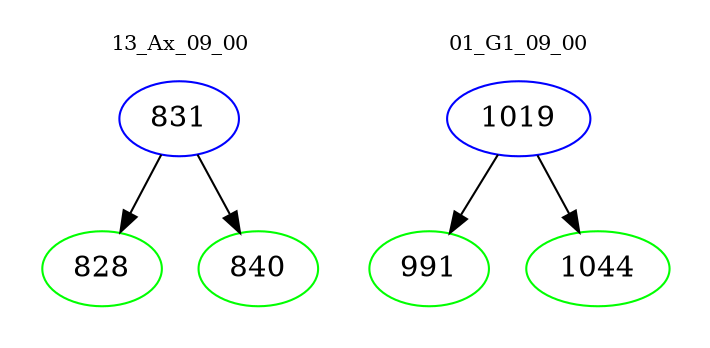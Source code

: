 digraph{
subgraph cluster_0 {
color = white
label = "13_Ax_09_00";
fontsize=10;
T0_831 [label="831", color="blue"]
T0_831 -> T0_828 [color="black"]
T0_828 [label="828", color="green"]
T0_831 -> T0_840 [color="black"]
T0_840 [label="840", color="green"]
}
subgraph cluster_1 {
color = white
label = "01_G1_09_00";
fontsize=10;
T1_1019 [label="1019", color="blue"]
T1_1019 -> T1_991 [color="black"]
T1_991 [label="991", color="green"]
T1_1019 -> T1_1044 [color="black"]
T1_1044 [label="1044", color="green"]
}
}
